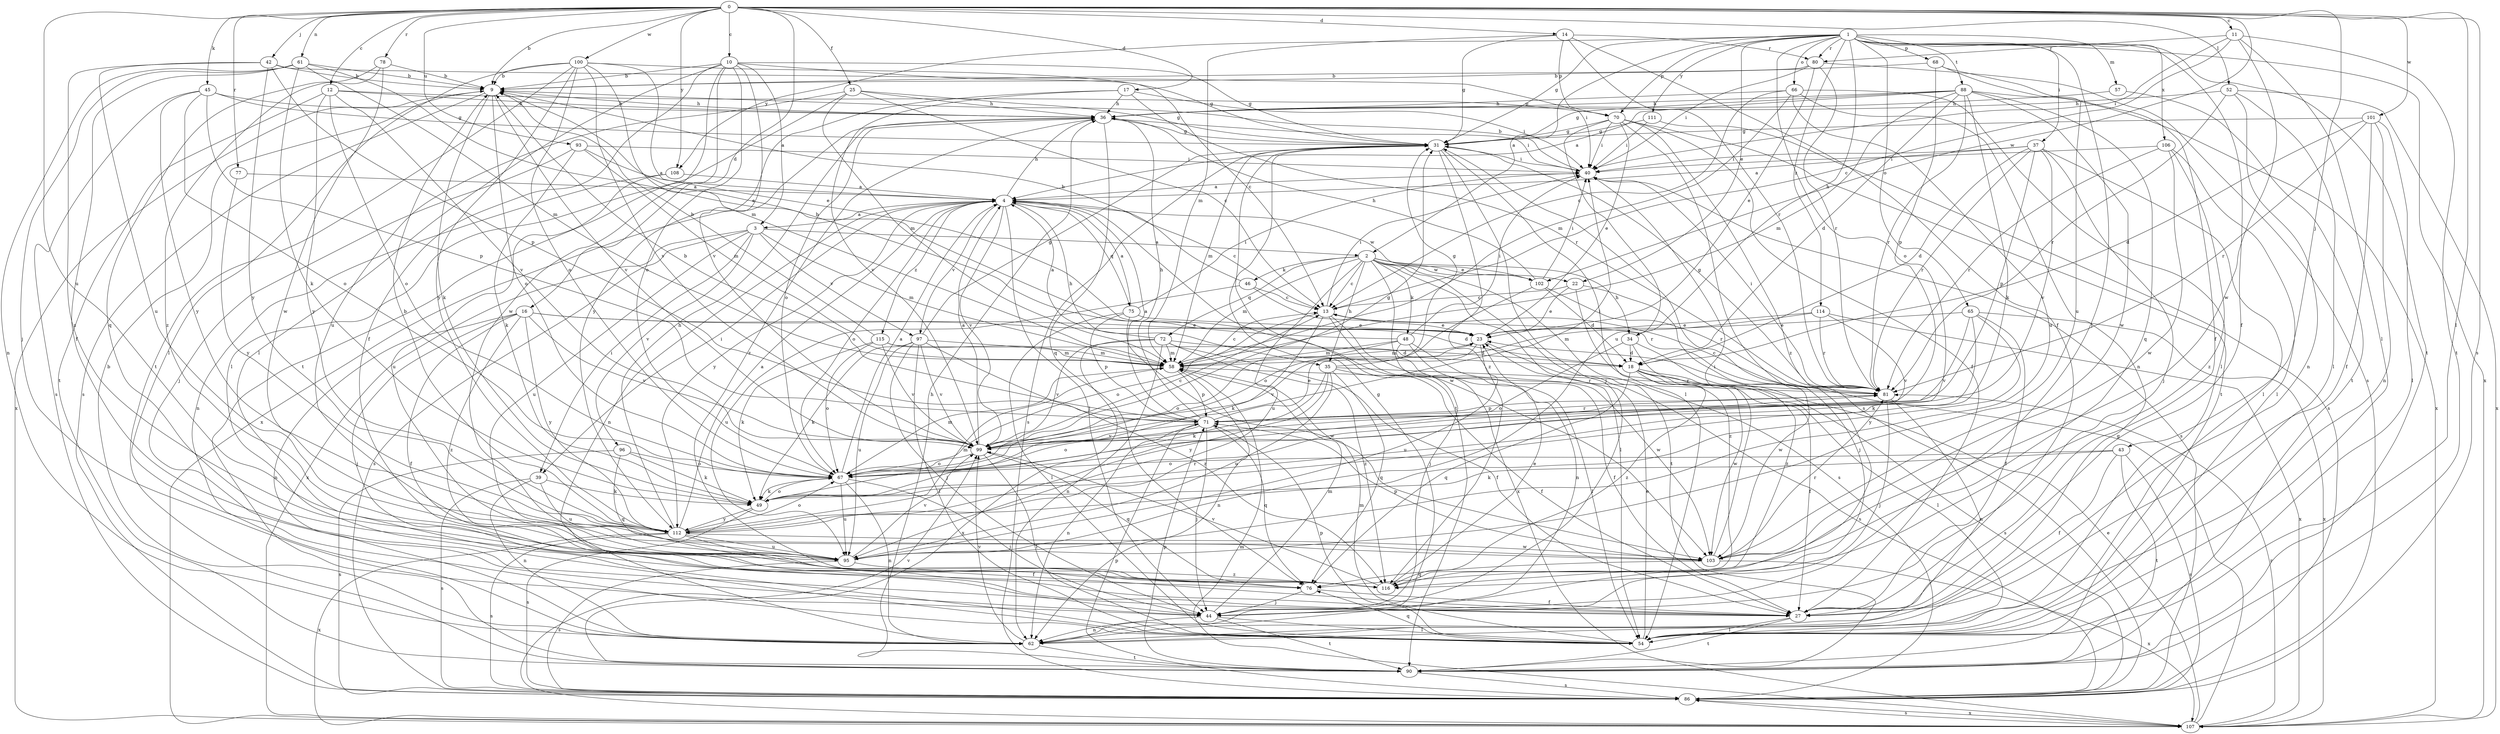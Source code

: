 strict digraph  {
0;
1;
2;
3;
4;
9;
10;
11;
12;
13;
14;
16;
17;
18;
22;
23;
25;
27;
31;
34;
35;
36;
37;
39;
40;
42;
43;
44;
45;
46;
48;
49;
52;
54;
57;
58;
61;
62;
65;
66;
67;
68;
70;
71;
72;
75;
76;
77;
78;
80;
81;
86;
88;
90;
93;
95;
96;
97;
99;
100;
101;
102;
103;
106;
107;
108;
111;
112;
114;
115;
116;
0 -> 9  [label=b];
0 -> 10  [label=c];
0 -> 11  [label=c];
0 -> 12  [label=c];
0 -> 14  [label=d];
0 -> 16  [label=d];
0 -> 17  [label=d];
0 -> 25  [label=f];
0 -> 42  [label=j];
0 -> 43  [label=j];
0 -> 45  [label=k];
0 -> 52  [label=l];
0 -> 54  [label=l];
0 -> 61  [label=n];
0 -> 77  [label=r];
0 -> 78  [label=r];
0 -> 86  [label=s];
0 -> 93  [label=u];
0 -> 95  [label=u];
0 -> 100  [label=w];
0 -> 101  [label=w];
0 -> 102  [label=w];
0 -> 108  [label=y];
1 -> 2  [label=a];
1 -> 22  [label=e];
1 -> 27  [label=f];
1 -> 31  [label=g];
1 -> 34  [label=h];
1 -> 37  [label=i];
1 -> 44  [label=j];
1 -> 57  [label=m];
1 -> 65  [label=o];
1 -> 66  [label=o];
1 -> 67  [label=o];
1 -> 68  [label=p];
1 -> 70  [label=p];
1 -> 80  [label=r];
1 -> 88  [label=t];
1 -> 90  [label=t];
1 -> 106  [label=x];
1 -> 107  [label=x];
1 -> 108  [label=y];
1 -> 111  [label=y];
1 -> 114  [label=z];
2 -> 13  [label=c];
2 -> 22  [label=e];
2 -> 34  [label=h];
2 -> 35  [label=h];
2 -> 46  [label=k];
2 -> 48  [label=k];
2 -> 54  [label=l];
2 -> 58  [label=m];
2 -> 72  [label=q];
2 -> 86  [label=s];
2 -> 90  [label=t];
2 -> 95  [label=u];
2 -> 102  [label=w];
2 -> 107  [label=x];
3 -> 2  [label=a];
3 -> 39  [label=i];
3 -> 58  [label=m];
3 -> 86  [label=s];
3 -> 95  [label=u];
3 -> 96  [label=v];
3 -> 97  [label=v];
3 -> 107  [label=x];
4 -> 3  [label=a];
4 -> 13  [label=c];
4 -> 35  [label=h];
4 -> 36  [label=h];
4 -> 39  [label=i];
4 -> 44  [label=j];
4 -> 62  [label=n];
4 -> 67  [label=o];
4 -> 75  [label=q];
4 -> 97  [label=v];
4 -> 99  [label=v];
4 -> 102  [label=w];
4 -> 103  [label=w];
4 -> 112  [label=y];
4 -> 115  [label=z];
9 -> 36  [label=h];
9 -> 49  [label=k];
9 -> 67  [label=o];
9 -> 86  [label=s];
9 -> 99  [label=v];
9 -> 107  [label=x];
10 -> 3  [label=a];
10 -> 9  [label=b];
10 -> 13  [label=c];
10 -> 27  [label=f];
10 -> 31  [label=g];
10 -> 54  [label=l];
10 -> 67  [label=o];
10 -> 90  [label=t];
10 -> 99  [label=v];
10 -> 103  [label=w];
11 -> 13  [label=c];
11 -> 40  [label=i];
11 -> 54  [label=l];
11 -> 80  [label=r];
11 -> 90  [label=t];
11 -> 103  [label=w];
12 -> 36  [label=h];
12 -> 67  [label=o];
12 -> 70  [label=p];
12 -> 90  [label=t];
12 -> 99  [label=v];
12 -> 112  [label=y];
13 -> 23  [label=e];
13 -> 40  [label=i];
13 -> 44  [label=j];
13 -> 49  [label=k];
13 -> 62  [label=n];
13 -> 67  [label=o];
14 -> 27  [label=f];
14 -> 31  [label=g];
14 -> 58  [label=m];
14 -> 70  [label=p];
14 -> 80  [label=r];
14 -> 81  [label=r];
16 -> 18  [label=d];
16 -> 23  [label=e];
16 -> 27  [label=f];
16 -> 44  [label=j];
16 -> 62  [label=n];
16 -> 99  [label=v];
16 -> 112  [label=y];
16 -> 116  [label=z];
17 -> 36  [label=h];
17 -> 40  [label=i];
17 -> 81  [label=r];
17 -> 99  [label=v];
17 -> 112  [label=y];
18 -> 27  [label=f];
18 -> 54  [label=l];
18 -> 76  [label=q];
18 -> 86  [label=s];
18 -> 103  [label=w];
18 -> 116  [label=z];
22 -> 13  [label=c];
22 -> 23  [label=e];
22 -> 44  [label=j];
22 -> 116  [label=z];
23 -> 58  [label=m];
23 -> 86  [label=s];
23 -> 95  [label=u];
23 -> 99  [label=v];
25 -> 13  [label=c];
25 -> 31  [label=g];
25 -> 36  [label=h];
25 -> 54  [label=l];
25 -> 58  [label=m];
25 -> 95  [label=u];
27 -> 54  [label=l];
27 -> 90  [label=t];
31 -> 40  [label=i];
31 -> 44  [label=j];
31 -> 54  [label=l];
31 -> 58  [label=m];
31 -> 86  [label=s];
31 -> 90  [label=t];
31 -> 116  [label=z];
34 -> 18  [label=d];
34 -> 67  [label=o];
34 -> 103  [label=w];
34 -> 116  [label=z];
35 -> 27  [label=f];
35 -> 31  [label=g];
35 -> 49  [label=k];
35 -> 76  [label=q];
35 -> 81  [label=r];
35 -> 95  [label=u];
35 -> 112  [label=y];
36 -> 31  [label=g];
36 -> 40  [label=i];
36 -> 67  [label=o];
36 -> 76  [label=q];
36 -> 107  [label=x];
36 -> 116  [label=z];
37 -> 4  [label=a];
37 -> 18  [label=d];
37 -> 40  [label=i];
37 -> 44  [label=j];
37 -> 54  [label=l];
37 -> 71  [label=p];
37 -> 81  [label=r];
37 -> 99  [label=v];
39 -> 49  [label=k];
39 -> 62  [label=n];
39 -> 86  [label=s];
39 -> 95  [label=u];
40 -> 4  [label=a];
40 -> 9  [label=b];
40 -> 86  [label=s];
42 -> 9  [label=b];
42 -> 40  [label=i];
42 -> 71  [label=p];
42 -> 95  [label=u];
42 -> 112  [label=y];
42 -> 116  [label=z];
43 -> 27  [label=f];
43 -> 49  [label=k];
43 -> 67  [label=o];
43 -> 86  [label=s];
43 -> 90  [label=t];
44 -> 54  [label=l];
44 -> 58  [label=m];
44 -> 62  [label=n];
44 -> 90  [label=t];
45 -> 31  [label=g];
45 -> 36  [label=h];
45 -> 67  [label=o];
45 -> 71  [label=p];
45 -> 86  [label=s];
45 -> 112  [label=y];
46 -> 9  [label=b];
46 -> 13  [label=c];
46 -> 81  [label=r];
46 -> 95  [label=u];
48 -> 9  [label=b];
48 -> 27  [label=f];
48 -> 40  [label=i];
48 -> 54  [label=l];
48 -> 58  [label=m];
48 -> 67  [label=o];
48 -> 103  [label=w];
49 -> 67  [label=o];
49 -> 86  [label=s];
49 -> 112  [label=y];
52 -> 36  [label=h];
52 -> 54  [label=l];
52 -> 62  [label=n];
52 -> 81  [label=r];
52 -> 107  [label=x];
54 -> 23  [label=e];
54 -> 58  [label=m];
54 -> 71  [label=p];
54 -> 76  [label=q];
57 -> 36  [label=h];
57 -> 90  [label=t];
58 -> 13  [label=c];
58 -> 62  [label=n];
58 -> 71  [label=p];
58 -> 81  [label=r];
61 -> 9  [label=b];
61 -> 23  [label=e];
61 -> 27  [label=f];
61 -> 44  [label=j];
61 -> 49  [label=k];
61 -> 58  [label=m];
61 -> 62  [label=n];
62 -> 9  [label=b];
62 -> 31  [label=g];
62 -> 90  [label=t];
62 -> 99  [label=v];
65 -> 23  [label=e];
65 -> 27  [label=f];
65 -> 49  [label=k];
65 -> 99  [label=v];
65 -> 107  [label=x];
65 -> 112  [label=y];
66 -> 13  [label=c];
66 -> 36  [label=h];
66 -> 54  [label=l];
66 -> 58  [label=m];
66 -> 62  [label=n];
66 -> 95  [label=u];
67 -> 4  [label=a];
67 -> 44  [label=j];
67 -> 49  [label=k];
67 -> 58  [label=m];
67 -> 62  [label=n];
67 -> 95  [label=u];
68 -> 9  [label=b];
68 -> 27  [label=f];
68 -> 71  [label=p];
68 -> 95  [label=u];
70 -> 23  [label=e];
70 -> 27  [label=f];
70 -> 31  [label=g];
70 -> 40  [label=i];
70 -> 86  [label=s];
70 -> 90  [label=t];
70 -> 95  [label=u];
70 -> 116  [label=z];
71 -> 4  [label=a];
71 -> 9  [label=b];
71 -> 23  [label=e];
71 -> 36  [label=h];
71 -> 44  [label=j];
71 -> 62  [label=n];
71 -> 67  [label=o];
71 -> 76  [label=q];
71 -> 81  [label=r];
71 -> 99  [label=v];
72 -> 4  [label=a];
72 -> 18  [label=d];
72 -> 27  [label=f];
72 -> 58  [label=m];
72 -> 62  [label=n];
72 -> 99  [label=v];
72 -> 107  [label=x];
72 -> 116  [label=z];
75 -> 4  [label=a];
75 -> 23  [label=e];
75 -> 40  [label=i];
75 -> 54  [label=l];
75 -> 71  [label=p];
75 -> 103  [label=w];
76 -> 27  [label=f];
76 -> 44  [label=j];
77 -> 4  [label=a];
77 -> 112  [label=y];
78 -> 9  [label=b];
78 -> 76  [label=q];
78 -> 103  [label=w];
78 -> 116  [label=z];
80 -> 9  [label=b];
80 -> 23  [label=e];
80 -> 40  [label=i];
80 -> 81  [label=r];
80 -> 86  [label=s];
81 -> 13  [label=c];
81 -> 31  [label=g];
81 -> 40  [label=i];
81 -> 44  [label=j];
81 -> 62  [label=n];
81 -> 71  [label=p];
86 -> 71  [label=p];
86 -> 107  [label=x];
88 -> 4  [label=a];
88 -> 18  [label=d];
88 -> 31  [label=g];
88 -> 36  [label=h];
88 -> 49  [label=k];
88 -> 58  [label=m];
88 -> 76  [label=q];
88 -> 81  [label=r];
88 -> 103  [label=w];
88 -> 107  [label=x];
90 -> 36  [label=h];
90 -> 71  [label=p];
90 -> 86  [label=s];
90 -> 99  [label=v];
93 -> 4  [label=a];
93 -> 40  [label=i];
93 -> 44  [label=j];
93 -> 49  [label=k];
93 -> 58  [label=m];
95 -> 86  [label=s];
95 -> 99  [label=v];
95 -> 116  [label=z];
96 -> 49  [label=k];
96 -> 67  [label=o];
96 -> 76  [label=q];
96 -> 86  [label=s];
97 -> 31  [label=g];
97 -> 44  [label=j];
97 -> 49  [label=k];
97 -> 54  [label=l];
97 -> 58  [label=m];
97 -> 95  [label=u];
97 -> 99  [label=v];
97 -> 116  [label=z];
99 -> 4  [label=a];
99 -> 13  [label=c];
99 -> 31  [label=g];
99 -> 40  [label=i];
99 -> 54  [label=l];
99 -> 67  [label=o];
99 -> 76  [label=q];
100 -> 9  [label=b];
100 -> 23  [label=e];
100 -> 31  [label=g];
100 -> 54  [label=l];
100 -> 58  [label=m];
100 -> 67  [label=o];
100 -> 90  [label=t];
100 -> 99  [label=v];
100 -> 112  [label=y];
101 -> 18  [label=d];
101 -> 27  [label=f];
101 -> 31  [label=g];
101 -> 54  [label=l];
101 -> 62  [label=n];
101 -> 81  [label=r];
102 -> 18  [label=d];
102 -> 36  [label=h];
102 -> 40  [label=i];
102 -> 67  [label=o];
102 -> 81  [label=r];
103 -> 40  [label=i];
103 -> 71  [label=p];
103 -> 76  [label=q];
103 -> 81  [label=r];
103 -> 107  [label=x];
106 -> 40  [label=i];
106 -> 54  [label=l];
106 -> 81  [label=r];
106 -> 103  [label=w];
106 -> 116  [label=z];
107 -> 23  [label=e];
107 -> 31  [label=g];
107 -> 58  [label=m];
107 -> 81  [label=r];
107 -> 86  [label=s];
108 -> 4  [label=a];
108 -> 62  [label=n];
108 -> 95  [label=u];
111 -> 31  [label=g];
111 -> 40  [label=i];
111 -> 86  [label=s];
112 -> 4  [label=a];
112 -> 9  [label=b];
112 -> 27  [label=f];
112 -> 36  [label=h];
112 -> 58  [label=m];
112 -> 67  [label=o];
112 -> 81  [label=r];
112 -> 86  [label=s];
112 -> 95  [label=u];
112 -> 103  [label=w];
112 -> 107  [label=x];
114 -> 23  [label=e];
114 -> 58  [label=m];
114 -> 81  [label=r];
114 -> 99  [label=v];
114 -> 107  [label=x];
115 -> 9  [label=b];
115 -> 18  [label=d];
115 -> 49  [label=k];
115 -> 58  [label=m];
115 -> 67  [label=o];
115 -> 99  [label=v];
116 -> 23  [label=e];
116 -> 99  [label=v];
}
